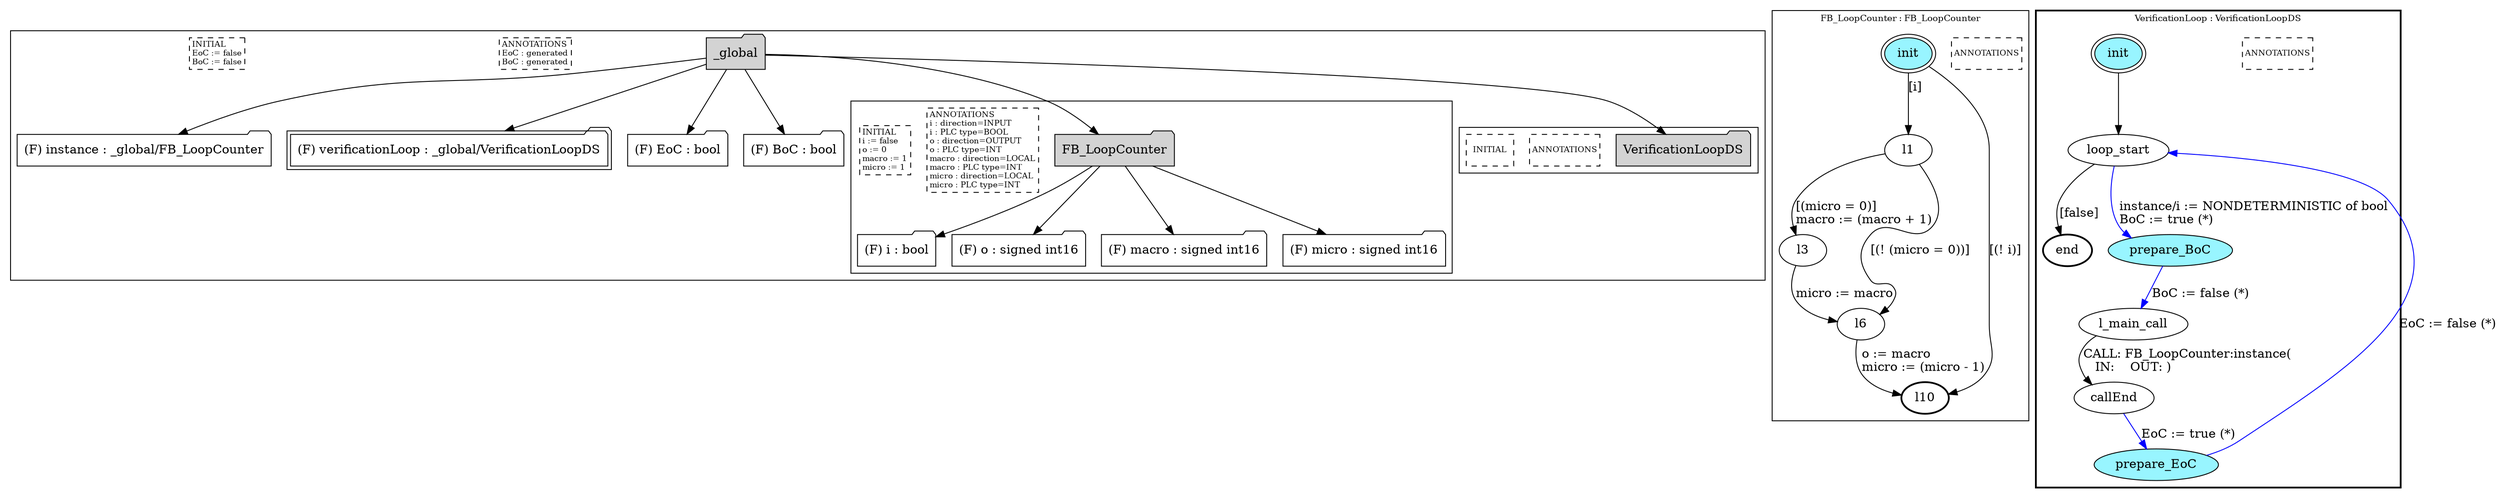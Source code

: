 digraph G {
	subgraph cluster__global2131888461 {
		node [shape="folder", style="filled"];
		//label="_global";
		_global2131888461 [label="_global"];
		_global2131888461 -> instance1620771868;
		instance1620771868 [label = "(F) instance : _global/FB_LoopCounter", fillcolor="white" ];
		_global2131888461 -> verificationLoop747258971;
		verificationLoop747258971 [label = "(F) verificationLoop : _global/VerificationLoopDS", fillcolor="white" , peripheries=2];
		_global2131888461 -> EoC80422114;
		EoC80422114 [label = "(F) EoC : bool", fillcolor="white" ];
		_global2131888461 -> BoC622955085;
		BoC622955085 [label = "(F) BoC : bool", fillcolor="white" ];
		_global2131888461 -> FB_LoopCounter1486862157;
		subgraph cluster_FB_LoopCounter1486862157 {
			node [shape="folder", style="filled"];
			//label="FB_LoopCounter";
			FB_LoopCounter1486862157 [label="FB_LoopCounter"];
			FB_LoopCounter1486862157 -> i1731526546;
			i1731526546 [label = "(F) i : bool", fillcolor="white" ];
			FB_LoopCounter1486862157 -> o947069810;
			o947069810 [label = "(F) o : signed int16", fillcolor="white" ];
			FB_LoopCounter1486862157 -> macro917847816;
			macro917847816 [label = "(F) macro : signed int16", fillcolor="white" ];
			FB_LoopCounter1486862157 -> micro1655750533;
			micro1655750533 [label = "(F) micro : signed int16", fillcolor="white" ];
			
			annotations_pseudonode_FB_LoopCounter1486862157 [
				label="ANNOTATIONS\li : direction=INPUT\li : PLC type=BOOL\lo : direction=OUTPUT\lo : PLC type=INT\lmacro : direction=LOCAL\lmacro : PLC type=INT\lmicro : direction=LOCAL\lmicro : PLC type=INT\l",
				fontsize=9, margin="0.04,0.04", fillcolor="white", shape="rectangle", style="dashed"];
			initamt_pseudonode_FB_LoopCounter1486862157 [
				label="INITIAL\li := false\lo := 0\lmacro := 1\lmicro := 1\l",
				fontsize=9, margin="0.04,0.04", fillcolor="lightyellow", shape="rectangle", style="dashed"];
		}
		_global2131888461 -> VerificationLoopDS1934605027;
		subgraph cluster_VerificationLoopDS1934605027 {
			node [shape="folder", style="filled"];
			//label="VerificationLoopDS";
			VerificationLoopDS1934605027 [label="VerificationLoopDS"];
			
			annotations_pseudonode_VerificationLoopDS1934605027 [
				label="ANNOTATIONS",
				fontsize=9, margin="0.04,0.04", fillcolor="white", shape="rectangle", style="dashed"];
			initamt_pseudonode_VerificationLoopDS1934605027 [
				label="INITIAL",
				fontsize=9, margin="0.04,0.04", fillcolor="lightyellow", shape="rectangle", style="dashed"];
		}
		
		annotations_pseudonode__global2131888461 [
			label="ANNOTATIONS\lEoC : generated\lBoC : generated\l",
			fontsize=9, margin="0.04,0.04", fillcolor="white", shape="rectangle", style="dashed"];
		initamt_pseudonode__global2131888461 [
			label="INITIAL\lEoC := false\lBoC := false\l",
			fontsize=9, margin="0.04,0.04", fillcolor="lightyellow", shape="rectangle", style="dashed"];
	}
	subgraph clusterFB_LoopCounter {
		node [style="filled"];
		color="black";
		fontsize=10;
		ranksep=0.4;
		
		label="FB_LoopCounter : FB_LoopCounter";
		
		annotations_pseudonode_FB_LoopCounter [
			label="ANNOTATIONS",
			fontsize=9, margin="0.04,0.04", fillcolor="white", shape="rectangle", style="dashed"];
		
		init_FB_LoopCounter [label="init", color="black", fillcolor="cadetblue1", peripheries=2, shape="ellipse"];
		l1_FB_LoopCounter [label="l1", color="black", fillcolor="white", shape="ellipse"];
		l3_FB_LoopCounter [label="l3", color="black", fillcolor="white", shape="ellipse"];
		l6_FB_LoopCounter [label="l6", color="black", fillcolor="white", shape="ellipse"];
		l10_FB_LoopCounter [label="l10", color="black", fillcolor="white", style=bold, shape="ellipse"];
		init_FB_LoopCounter -> l1_FB_LoopCounter [color="black", label="[i]"];
		l1_FB_LoopCounter -> l3_FB_LoopCounter [color="black", label="[(micro = 0)]\lmacro := (macro + 1)\l"];
		l3_FB_LoopCounter -> l6_FB_LoopCounter [color="black", label="micro := macro"];
		l1_FB_LoopCounter -> l6_FB_LoopCounter [color="black", label="[(! (micro = 0))]"];
		l6_FB_LoopCounter -> l10_FB_LoopCounter [color="black", label="o := macro\lmicro := (micro - 1)\l"];
		init_FB_LoopCounter -> l10_FB_LoopCounter [color="black", label="[(! i)]"];
	}
	subgraph clusterVerificationLoop {
		node [style="filled"];
		style=bold;
		color="black";
		fontsize=10;
		ranksep=0.4;
		
		label="VerificationLoop : VerificationLoopDS";
		
		annotations_pseudonode_VerificationLoop [
			label="ANNOTATIONS",
			fontsize=9, margin="0.04,0.04", fillcolor="white", shape="rectangle", style="dashed"];
		
		init_VerificationLoop [label="init", color="black", fillcolor="cadetblue1", peripheries=2, shape="ellipse"];
		end_VerificationLoop [label="end", color="black", fillcolor="cadetblue1", style=bold, shape="ellipse"];
		loop_start_VerificationLoop [label="loop_start", color="black", fillcolor="white", shape="ellipse"];
		prepare_BoC_VerificationLoop [label="prepare_BoC", color="black", fillcolor="cadetblue1", shape="ellipse"];
		l_main_call_VerificationLoop [label="l_main_call", color="black", fillcolor="white", shape="ellipse"];
		callEnd_VerificationLoop [label="callEnd", color="black", fillcolor="white", shape="ellipse"];
		prepare_EoC_VerificationLoop [label="prepare_EoC", color="black", fillcolor="cadetblue1", shape="ellipse"];
		init_VerificationLoop -> loop_start_VerificationLoop [color="black", label=""];
		loop_start_VerificationLoop -> prepare_BoC_VerificationLoop [color="blue", label="instance/i := NONDETERMINISTIC of bool\lBoC := true (*)\l"];
		prepare_BoC_VerificationLoop -> l_main_call_VerificationLoop [color="blue", label="BoC := false (*)"];
		l_main_call_VerificationLoop -> callEnd_VerificationLoop [color="black", label="CALL: FB_LoopCounter:instance(\l   IN:    OUT: )\l"];
		callEnd_VerificationLoop -> prepare_EoC_VerificationLoop [color="blue", label="EoC := true (*)"];
		prepare_EoC_VerificationLoop -> loop_start_VerificationLoop [color="blue", label="EoC := false (*)"];
		loop_start_VerificationLoop -> end_VerificationLoop [color="black", label="[false]"];
	}
}

